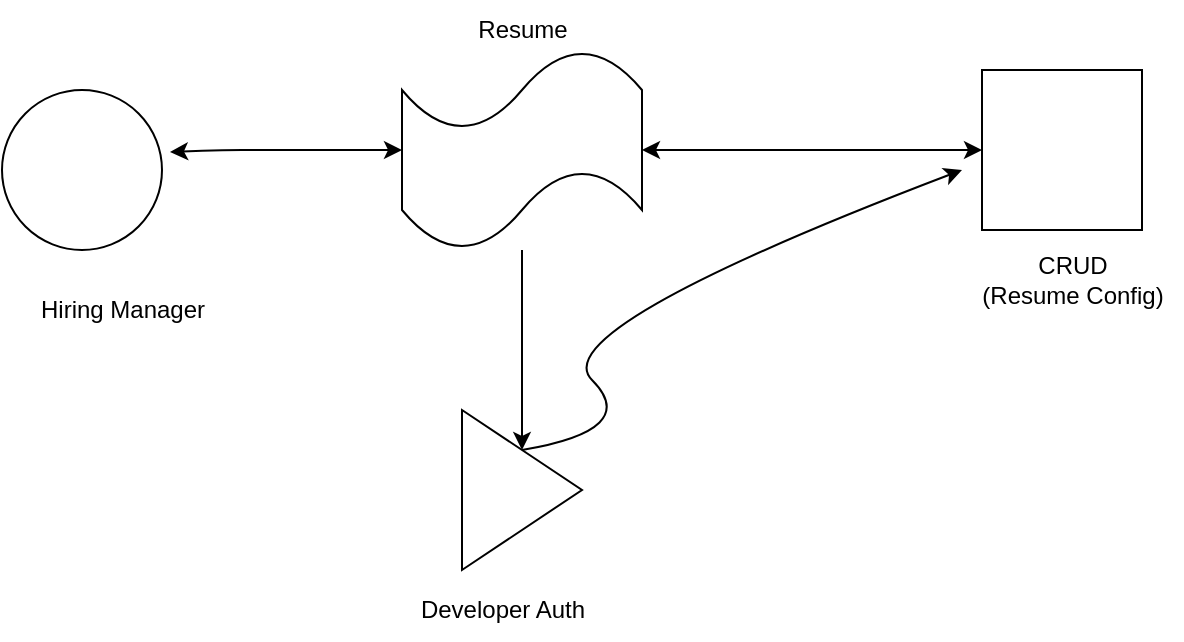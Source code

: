<mxfile>
    <diagram id="AHBh9NlhS-s1PQV6H2Kg" name="Page-1">
        <mxGraphModel dx="678" dy="413" grid="1" gridSize="10" guides="1" tooltips="1" connect="1" arrows="1" fold="1" page="1" pageScale="1" pageWidth="850" pageHeight="1100" math="0" shadow="0">
            <root>
                <mxCell id="0"/>
                <mxCell id="1" parent="0"/>
                <mxCell id="2" value="" style="ellipse;whiteSpace=wrap;html=1;aspect=fixed;" vertex="1" parent="1">
                    <mxGeometry x="70" y="130" width="80" height="80" as="geometry"/>
                </mxCell>
                <mxCell id="3" value="" style="whiteSpace=wrap;html=1;aspect=fixed;" vertex="1" parent="1">
                    <mxGeometry x="560" y="120" width="80" height="80" as="geometry"/>
                </mxCell>
                <mxCell id="4" value="" style="triangle;whiteSpace=wrap;html=1;" vertex="1" parent="1">
                    <mxGeometry x="300" y="290" width="60" height="80" as="geometry"/>
                </mxCell>
                <mxCell id="11" value="" style="edgeStyle=none;html=1;" edge="1" parent="1" source="5" target="4">
                    <mxGeometry relative="1" as="geometry"/>
                </mxCell>
                <mxCell id="5" value="" style="shape=tape;whiteSpace=wrap;html=1;" vertex="1" parent="1">
                    <mxGeometry x="270" y="110" width="120" height="100" as="geometry"/>
                </mxCell>
                <mxCell id="6" value="" style="curved=1;endArrow=classic;html=1;exitX=0.5;exitY=0;exitDx=0;exitDy=0;" edge="1" parent="1" source="4">
                    <mxGeometry width="50" height="50" relative="1" as="geometry">
                        <mxPoint x="340" y="300" as="sourcePoint"/>
                        <mxPoint x="550" y="170" as="targetPoint"/>
                        <Array as="points">
                            <mxPoint x="390" y="300"/>
                            <mxPoint x="340" y="250"/>
                        </Array>
                    </mxGeometry>
                </mxCell>
                <mxCell id="9" value="" style="endArrow=classic;startArrow=classic;html=1;entryX=0;entryY=0.5;entryDx=0;entryDy=0;entryPerimeter=0;exitX=1.05;exitY=0.388;exitDx=0;exitDy=0;exitPerimeter=0;" edge="1" parent="1" source="2" target="5">
                    <mxGeometry width="50" height="50" relative="1" as="geometry">
                        <mxPoint x="160" y="170" as="sourcePoint"/>
                        <mxPoint x="370" y="190" as="targetPoint"/>
                        <Array as="points">
                            <mxPoint x="180" y="160"/>
                            <mxPoint x="210" y="160"/>
                        </Array>
                    </mxGeometry>
                </mxCell>
                <mxCell id="10" value="Hiring Manager" style="text;html=1;align=center;verticalAlign=middle;resizable=0;points=[];autosize=1;strokeColor=none;fillColor=none;" vertex="1" parent="1">
                    <mxGeometry x="75" y="225" width="110" height="30" as="geometry"/>
                </mxCell>
                <mxCell id="12" value="Resume" style="text;html=1;align=center;verticalAlign=middle;resizable=0;points=[];autosize=1;strokeColor=none;fillColor=none;" vertex="1" parent="1">
                    <mxGeometry x="295" y="85" width="70" height="30" as="geometry"/>
                </mxCell>
                <mxCell id="13" value="Developer Auth" style="text;html=1;align=center;verticalAlign=middle;resizable=0;points=[];autosize=1;strokeColor=none;fillColor=none;" vertex="1" parent="1">
                    <mxGeometry x="265" y="375" width="110" height="30" as="geometry"/>
                </mxCell>
                <mxCell id="16" value="CRUD&lt;br&gt;(Resume Config)" style="text;html=1;align=center;verticalAlign=middle;resizable=0;points=[];autosize=1;strokeColor=none;fillColor=none;" vertex="1" parent="1">
                    <mxGeometry x="550" y="205" width="110" height="40" as="geometry"/>
                </mxCell>
                <mxCell id="17" value="" style="endArrow=classic;startArrow=classic;html=1;exitX=1;exitY=0.5;exitDx=0;exitDy=0;exitPerimeter=0;entryX=0;entryY=0.5;entryDx=0;entryDy=0;" edge="1" parent="1" source="5" target="3">
                    <mxGeometry width="50" height="50" relative="1" as="geometry">
                        <mxPoint x="440" y="200" as="sourcePoint"/>
                        <mxPoint x="490" y="150" as="targetPoint"/>
                    </mxGeometry>
                </mxCell>
            </root>
        </mxGraphModel>
    </diagram>
</mxfile>